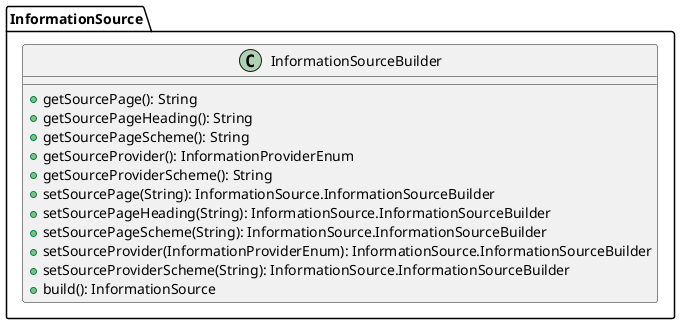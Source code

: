 @startuml

    class InformationSource.InformationSourceBuilder [[InformationSource.InformationSourceBuilder.html]] {
        +getSourcePage(): String
        +getSourcePageHeading(): String
        +getSourcePageScheme(): String
        +getSourceProvider(): InformationProviderEnum
        +getSourceProviderScheme(): String
        +setSourcePage(String): InformationSource.InformationSourceBuilder
        +setSourcePageHeading(String): InformationSource.InformationSourceBuilder
        +setSourcePageScheme(String): InformationSource.InformationSourceBuilder
        +setSourceProvider(InformationProviderEnum): InformationSource.InformationSourceBuilder
        +setSourceProviderScheme(String): InformationSource.InformationSourceBuilder
        +build(): InformationSource
    }

@enduml
